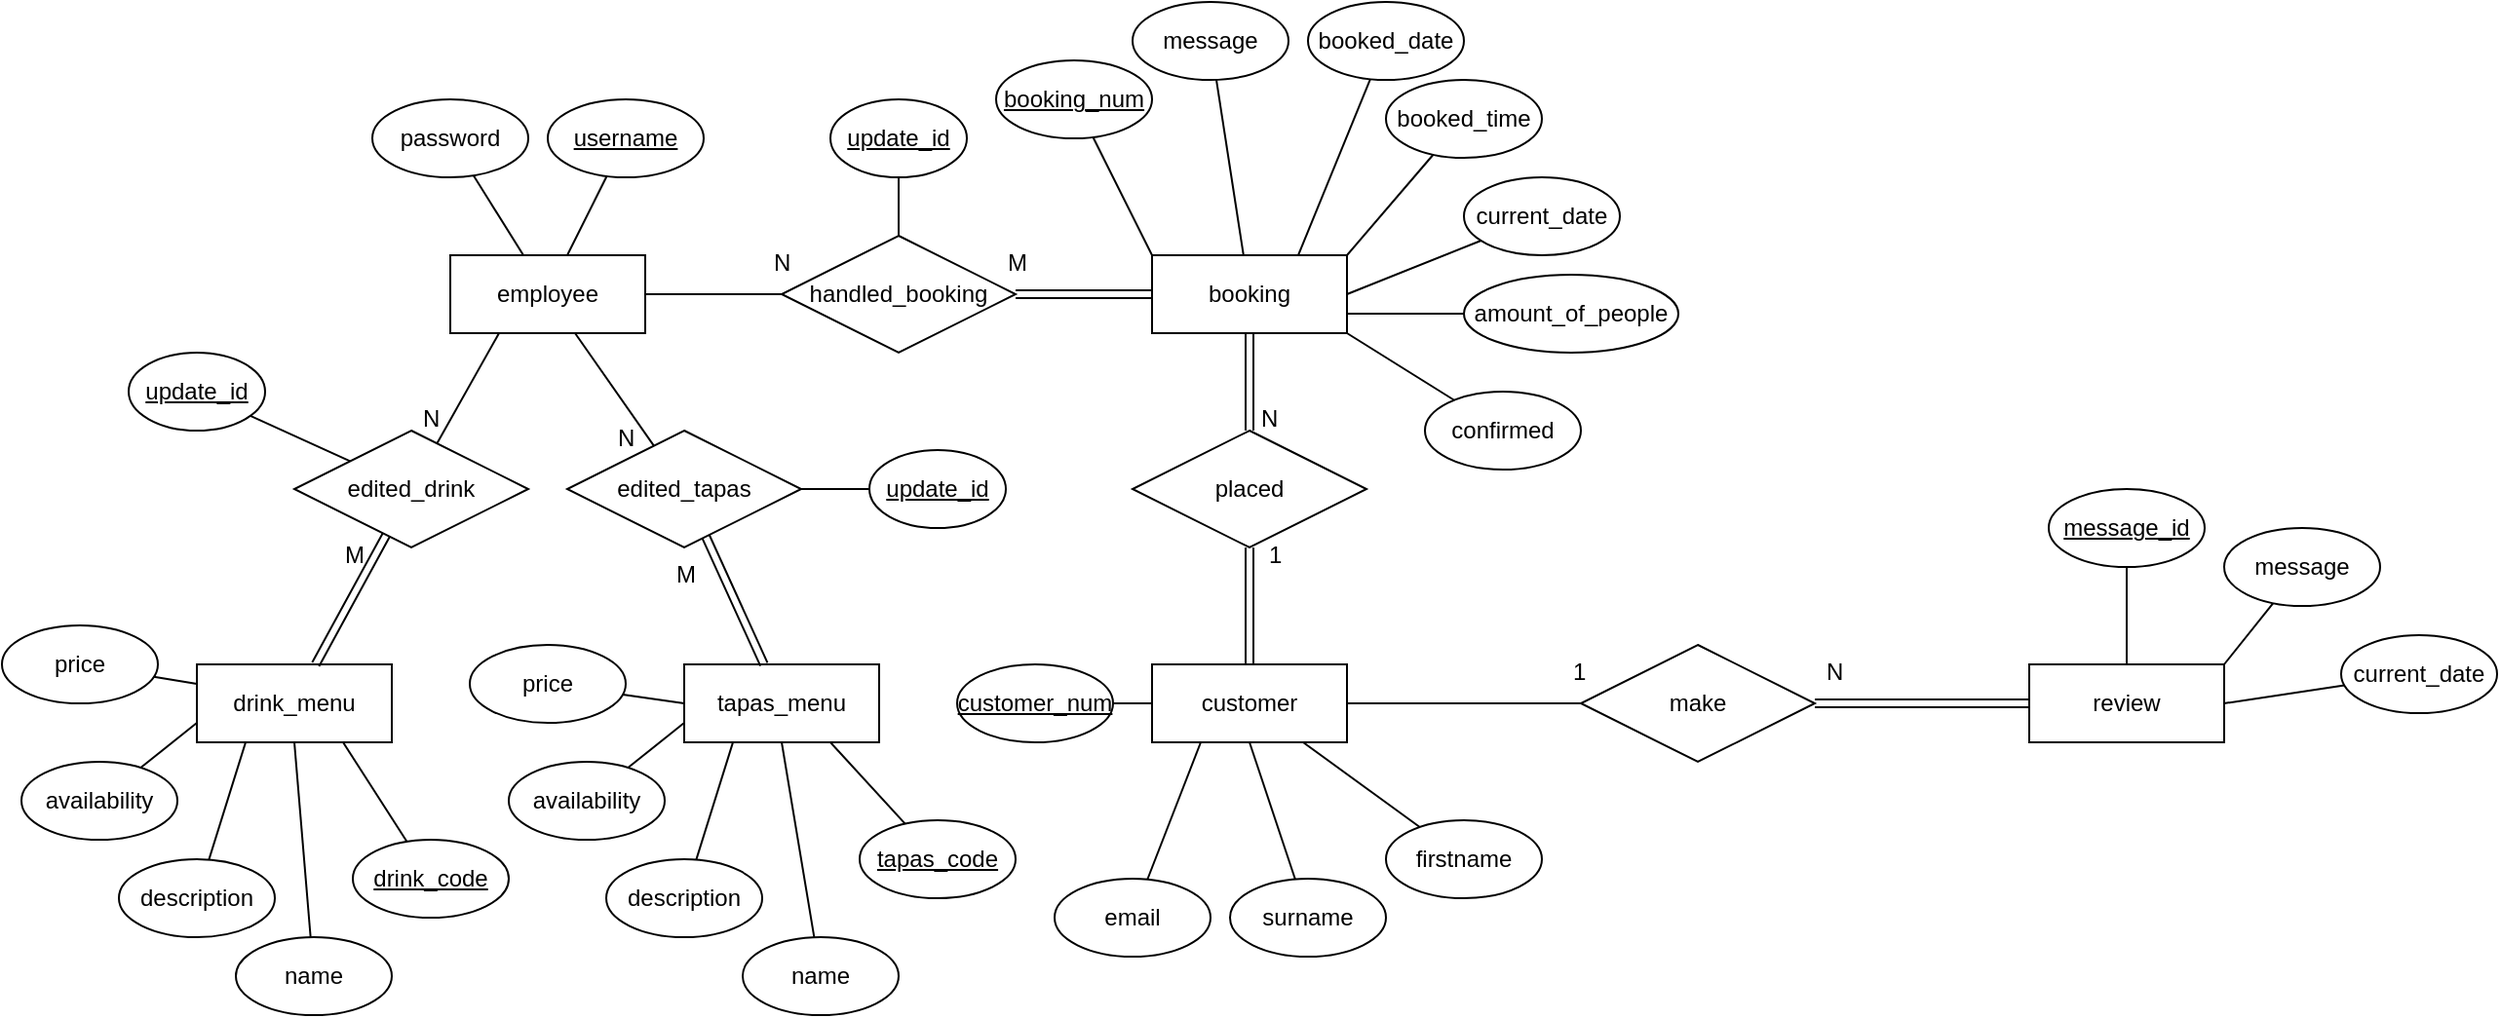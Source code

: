 <mxfile>
    <diagram id="PV1fgFMRrwFtSbI5y1DP" name="Page-1">
        <mxGraphModel dx="1940" dy="556" grid="1" gridSize="10" guides="1" tooltips="1" connect="1" arrows="1" fold="1" page="1" pageScale="1" pageWidth="850" pageHeight="1100" math="0" shadow="0">
            <root>
                <mxCell id="0"/>
                <mxCell id="1" parent="0"/>
                <mxCell id="19" style="edgeStyle=none;html=1;endArrow=none;endFill=0;" parent="1" source="3" target="11" edge="1">
                    <mxGeometry relative="1" as="geometry"/>
                </mxCell>
                <mxCell id="21" style="edgeStyle=none;html=1;entryX=0;entryY=0.5;entryDx=0;entryDy=0;endArrow=none;endFill=0;" parent="1" source="3" target="12" edge="1">
                    <mxGeometry relative="1" as="geometry"/>
                </mxCell>
                <mxCell id="3" value="employee" style="whiteSpace=wrap;html=1;align=center;" parent="1" vertex="1">
                    <mxGeometry x="-500" y="350" width="100" height="40" as="geometry"/>
                </mxCell>
                <mxCell id="5" value="tapas_menu" style="whiteSpace=wrap;html=1;align=center;" parent="1" vertex="1">
                    <mxGeometry x="-380" y="560" width="100" height="40" as="geometry"/>
                </mxCell>
                <mxCell id="24" style="edgeStyle=none;html=1;entryX=0.5;entryY=1;entryDx=0;entryDy=0;endArrow=none;endFill=0;shape=link;" parent="1" source="6" target="13" edge="1">
                    <mxGeometry relative="1" as="geometry"/>
                </mxCell>
                <mxCell id="92" style="edgeStyle=none;html=1;entryX=0;entryY=0.5;entryDx=0;entryDy=0;endArrow=none;endFill=0;" parent="1" source="6" target="91" edge="1">
                    <mxGeometry relative="1" as="geometry"/>
                </mxCell>
                <mxCell id="6" value="customer" style="whiteSpace=wrap;html=1;align=center;" parent="1" vertex="1">
                    <mxGeometry x="-140" y="560" width="100" height="40" as="geometry"/>
                </mxCell>
                <mxCell id="7" value="booking" style="whiteSpace=wrap;html=1;align=center;" parent="1" vertex="1">
                    <mxGeometry x="-140" y="350" width="100" height="40" as="geometry"/>
                </mxCell>
                <mxCell id="20" style="edgeStyle=none;html=1;endArrow=none;endFill=0;shape=link;" parent="1" source="11" target="5" edge="1">
                    <mxGeometry relative="1" as="geometry"/>
                </mxCell>
                <mxCell id="11" value="edited_tapas" style="shape=rhombus;perimeter=rhombusPerimeter;whiteSpace=wrap;html=1;align=center;" parent="1" vertex="1">
                    <mxGeometry x="-440" y="440" width="120" height="60" as="geometry"/>
                </mxCell>
                <mxCell id="22" style="edgeStyle=none;html=1;entryX=0;entryY=0.5;entryDx=0;entryDy=0;endArrow=none;endFill=0;shape=link;" parent="1" source="12" target="7" edge="1">
                    <mxGeometry relative="1" as="geometry"/>
                </mxCell>
                <mxCell id="12" value="handled_booking" style="shape=rhombus;perimeter=rhombusPerimeter;whiteSpace=wrap;html=1;align=center;" parent="1" vertex="1">
                    <mxGeometry x="-330" y="340" width="120" height="60" as="geometry"/>
                </mxCell>
                <mxCell id="23" style="edgeStyle=none;html=1;entryX=0.5;entryY=1;entryDx=0;entryDy=0;endArrow=none;endFill=0;shape=link;" parent="1" source="13" target="7" edge="1">
                    <mxGeometry relative="1" as="geometry"/>
                </mxCell>
                <mxCell id="13" value="placed" style="shape=rhombus;perimeter=rhombusPerimeter;whiteSpace=wrap;html=1;align=center;" parent="1" vertex="1">
                    <mxGeometry x="-150" y="440" width="120" height="60" as="geometry"/>
                </mxCell>
                <mxCell id="27" value="N" style="text;strokeColor=none;fillColor=none;spacingLeft=4;spacingRight=4;overflow=hidden;rotatable=0;points=[[0,0.5],[1,0.5]];portConstraint=eastwest;fontSize=12;whiteSpace=wrap;html=1;" parent="1" vertex="1">
                    <mxGeometry x="-420" y="430" width="40" height="30" as="geometry"/>
                </mxCell>
                <mxCell id="29" value="M" style="text;strokeColor=none;fillColor=none;spacingLeft=4;spacingRight=4;overflow=hidden;rotatable=0;points=[[0,0.5],[1,0.5]];portConstraint=eastwest;fontSize=12;whiteSpace=wrap;html=1;" parent="1" vertex="1">
                    <mxGeometry x="-390" y="500" width="40" height="30" as="geometry"/>
                </mxCell>
                <mxCell id="30" value="M" style="text;strokeColor=none;fillColor=none;spacingLeft=4;spacingRight=4;overflow=hidden;rotatable=0;points=[[0,0.5],[1,0.5]];portConstraint=eastwest;fontSize=12;whiteSpace=wrap;html=1;" parent="1" vertex="1">
                    <mxGeometry x="-220" y="340" width="40" height="30" as="geometry"/>
                </mxCell>
                <mxCell id="31" value="N" style="text;strokeColor=none;fillColor=none;spacingLeft=4;spacingRight=4;overflow=hidden;rotatable=0;points=[[0,0.5],[1,0.5]];portConstraint=eastwest;fontSize=12;whiteSpace=wrap;html=1;" parent="1" vertex="1">
                    <mxGeometry x="-340" y="340" width="30" height="30" as="geometry"/>
                </mxCell>
                <mxCell id="32" value="1" style="text;strokeColor=none;fillColor=none;spacingLeft=4;spacingRight=4;overflow=hidden;rotatable=0;points=[[0,0.5],[1,0.5]];portConstraint=eastwest;fontSize=12;whiteSpace=wrap;html=1;" parent="1" vertex="1">
                    <mxGeometry x="-86" y="490" width="40" height="30" as="geometry"/>
                </mxCell>
                <mxCell id="33" value="N" style="text;strokeColor=none;fillColor=none;spacingLeft=4;spacingRight=4;overflow=hidden;rotatable=0;points=[[0,0.5],[1,0.5]];portConstraint=eastwest;fontSize=12;whiteSpace=wrap;html=1;" parent="1" vertex="1">
                    <mxGeometry x="-90" y="420" width="30" height="30" as="geometry"/>
                </mxCell>
                <mxCell id="38" style="edgeStyle=none;html=1;endArrow=none;endFill=0;" parent="1" source="34" target="3" edge="1">
                    <mxGeometry relative="1" as="geometry"/>
                </mxCell>
                <mxCell id="34" value="username" style="ellipse;whiteSpace=wrap;html=1;align=center;fontStyle=4;" parent="1" vertex="1">
                    <mxGeometry x="-450" y="270" width="80" height="40" as="geometry"/>
                </mxCell>
                <mxCell id="37" style="edgeStyle=none;html=1;endArrow=none;endFill=0;" parent="1" source="35" target="3" edge="1">
                    <mxGeometry relative="1" as="geometry"/>
                </mxCell>
                <mxCell id="35" value="password" style="ellipse;whiteSpace=wrap;html=1;align=center;" parent="1" vertex="1">
                    <mxGeometry x="-540" y="270" width="80" height="40" as="geometry"/>
                </mxCell>
                <mxCell id="39" style="edgeStyle=none;html=1;endArrow=none;endFill=0;exitX=0.25;exitY=1;exitDx=0;exitDy=0;" parent="1" source="3" target="42" edge="1">
                    <mxGeometry relative="1" as="geometry">
                        <mxPoint x="-602" y="390" as="sourcePoint"/>
                    </mxGeometry>
                </mxCell>
                <mxCell id="40" value="drink_menu" style="whiteSpace=wrap;html=1;align=center;" parent="1" vertex="1">
                    <mxGeometry x="-630" y="560" width="100" height="40" as="geometry"/>
                </mxCell>
                <mxCell id="41" style="edgeStyle=none;html=1;endArrow=none;endFill=0;shape=link;" parent="1" source="42" target="40" edge="1">
                    <mxGeometry relative="1" as="geometry"/>
                </mxCell>
                <mxCell id="42" value="edited_drink" style="shape=rhombus;perimeter=rhombusPerimeter;whiteSpace=wrap;html=1;align=center;" parent="1" vertex="1">
                    <mxGeometry x="-580" y="440" width="120" height="60" as="geometry"/>
                </mxCell>
                <mxCell id="43" value="N" style="text;strokeColor=none;fillColor=none;spacingLeft=4;spacingRight=4;overflow=hidden;rotatable=0;points=[[0,0.5],[1,0.5]];portConstraint=eastwest;fontSize=12;whiteSpace=wrap;html=1;" parent="1" vertex="1">
                    <mxGeometry x="-520" y="420" width="40" height="30" as="geometry"/>
                </mxCell>
                <mxCell id="44" value="M" style="text;strokeColor=none;fillColor=none;spacingLeft=4;spacingRight=4;overflow=hidden;rotatable=0;points=[[0,0.5],[1,0.5]];portConstraint=eastwest;fontSize=12;whiteSpace=wrap;html=1;" parent="1" vertex="1">
                    <mxGeometry x="-560" y="490" width="40" height="30" as="geometry"/>
                </mxCell>
                <mxCell id="52" style="edgeStyle=none;html=1;entryX=0.75;entryY=1;entryDx=0;entryDy=0;endArrow=none;endFill=0;" parent="1" source="45" target="40" edge="1">
                    <mxGeometry relative="1" as="geometry"/>
                </mxCell>
                <mxCell id="45" value="drink_code" style="ellipse;whiteSpace=wrap;html=1;align=center;fontStyle=4;" parent="1" vertex="1">
                    <mxGeometry x="-550" y="650" width="80" height="40" as="geometry"/>
                </mxCell>
                <mxCell id="51" style="edgeStyle=none;html=1;entryX=0.5;entryY=1;entryDx=0;entryDy=0;endArrow=none;endFill=0;" parent="1" source="46" target="40" edge="1">
                    <mxGeometry relative="1" as="geometry"/>
                </mxCell>
                <mxCell id="46" value="name" style="ellipse;whiteSpace=wrap;html=1;align=center;" parent="1" vertex="1">
                    <mxGeometry x="-610" y="700" width="80" height="40" as="geometry"/>
                </mxCell>
                <mxCell id="50" style="edgeStyle=none;html=1;entryX=0.25;entryY=1;entryDx=0;entryDy=0;endArrow=none;endFill=0;" parent="1" source="47" target="40" edge="1">
                    <mxGeometry relative="1" as="geometry"/>
                </mxCell>
                <mxCell id="47" value="description" style="ellipse;whiteSpace=wrap;html=1;align=center;" parent="1" vertex="1">
                    <mxGeometry x="-670" y="660" width="80" height="40" as="geometry"/>
                </mxCell>
                <mxCell id="49" style="edgeStyle=none;html=1;entryX=0;entryY=0.75;entryDx=0;entryDy=0;endArrow=none;endFill=0;" parent="1" source="48" target="40" edge="1">
                    <mxGeometry relative="1" as="geometry"/>
                </mxCell>
                <mxCell id="48" value="availability" style="ellipse;whiteSpace=wrap;html=1;align=center;" parent="1" vertex="1">
                    <mxGeometry x="-720" y="610" width="80" height="40" as="geometry"/>
                </mxCell>
                <mxCell id="53" style="edgeStyle=none;html=1;entryX=0.75;entryY=1;entryDx=0;entryDy=0;endArrow=none;endFill=0;" parent="1" source="54" target="5" edge="1">
                    <mxGeometry relative="1" as="geometry">
                        <mxPoint x="-275" y="630" as="targetPoint"/>
                    </mxGeometry>
                </mxCell>
                <mxCell id="54" value="tapas_code" style="ellipse;whiteSpace=wrap;html=1;align=center;fontStyle=4;" parent="1" vertex="1">
                    <mxGeometry x="-290" y="640" width="80" height="40" as="geometry"/>
                </mxCell>
                <mxCell id="55" style="edgeStyle=none;html=1;entryX=0.5;entryY=1;entryDx=0;entryDy=0;endArrow=none;endFill=0;" parent="1" source="56" target="5" edge="1">
                    <mxGeometry relative="1" as="geometry">
                        <mxPoint x="-325" y="630" as="targetPoint"/>
                    </mxGeometry>
                </mxCell>
                <mxCell id="56" value="name" style="ellipse;whiteSpace=wrap;html=1;align=center;" parent="1" vertex="1">
                    <mxGeometry x="-350" y="700" width="80" height="40" as="geometry"/>
                </mxCell>
                <mxCell id="57" style="edgeStyle=none;html=1;entryX=0.25;entryY=1;entryDx=0;entryDy=0;endArrow=none;endFill=0;" parent="1" source="58" target="5" edge="1">
                    <mxGeometry relative="1" as="geometry">
                        <mxPoint x="-350" y="630" as="targetPoint"/>
                    </mxGeometry>
                </mxCell>
                <mxCell id="58" value="description" style="ellipse;whiteSpace=wrap;html=1;align=center;" parent="1" vertex="1">
                    <mxGeometry x="-420" y="660" width="80" height="40" as="geometry"/>
                </mxCell>
                <mxCell id="59" style="edgeStyle=none;html=1;entryX=0;entryY=0.75;entryDx=0;entryDy=0;endArrow=none;endFill=0;" parent="1" source="60" target="5" edge="1">
                    <mxGeometry relative="1" as="geometry">
                        <mxPoint x="-350" y="610" as="targetPoint"/>
                    </mxGeometry>
                </mxCell>
                <mxCell id="60" value="availability" style="ellipse;whiteSpace=wrap;html=1;align=center;" parent="1" vertex="1">
                    <mxGeometry x="-470" y="610" width="80" height="40" as="geometry"/>
                </mxCell>
                <mxCell id="62" style="edgeStyle=none;html=1;entryX=0;entryY=0.25;entryDx=0;entryDy=0;endArrow=none;endFill=0;" parent="1" source="61" target="40" edge="1">
                    <mxGeometry relative="1" as="geometry"/>
                </mxCell>
                <mxCell id="61" value="price" style="ellipse;whiteSpace=wrap;html=1;align=center;" parent="1" vertex="1">
                    <mxGeometry x="-730" y="540" width="80" height="40" as="geometry"/>
                </mxCell>
                <mxCell id="63" style="edgeStyle=none;html=1;entryX=0;entryY=0.25;entryDx=0;entryDy=0;endArrow=none;endFill=0;" parent="1" source="64" edge="1">
                    <mxGeometry relative="1" as="geometry">
                        <mxPoint x="-380" y="580" as="targetPoint"/>
                    </mxGeometry>
                </mxCell>
                <mxCell id="64" value="price" style="ellipse;whiteSpace=wrap;html=1;align=center;" parent="1" vertex="1">
                    <mxGeometry x="-490" y="550" width="80" height="40" as="geometry"/>
                </mxCell>
                <mxCell id="81" style="edgeStyle=none;html=1;entryX=0;entryY=0;entryDx=0;entryDy=0;endArrow=none;endFill=0;" parent="1" source="65" target="7" edge="1">
                    <mxGeometry relative="1" as="geometry"/>
                </mxCell>
                <mxCell id="65" value="booking_num" style="ellipse;whiteSpace=wrap;html=1;align=center;fontStyle=4;" parent="1" vertex="1">
                    <mxGeometry x="-220" y="250" width="80" height="40" as="geometry"/>
                </mxCell>
                <mxCell id="74" style="edgeStyle=none;html=1;endArrow=none;endFill=0;" parent="1" source="66" target="6" edge="1">
                    <mxGeometry relative="1" as="geometry"/>
                </mxCell>
                <mxCell id="66" value="firstname" style="ellipse;whiteSpace=wrap;html=1;align=center;" parent="1" vertex="1">
                    <mxGeometry x="-20" y="640" width="80" height="40" as="geometry"/>
                </mxCell>
                <mxCell id="73" style="edgeStyle=none;html=1;endArrow=none;endFill=0;entryX=0.5;entryY=1;entryDx=0;entryDy=0;" parent="1" source="67" target="6" edge="1">
                    <mxGeometry relative="1" as="geometry"/>
                </mxCell>
                <mxCell id="67" value="surname" style="ellipse;whiteSpace=wrap;html=1;align=center;" parent="1" vertex="1">
                    <mxGeometry x="-100" y="670" width="80" height="40" as="geometry"/>
                </mxCell>
                <mxCell id="72" style="edgeStyle=none;html=1;entryX=0.25;entryY=1;entryDx=0;entryDy=0;endArrow=none;endFill=0;" parent="1" source="68" target="6" edge="1">
                    <mxGeometry relative="1" as="geometry"/>
                </mxCell>
                <mxCell id="68" value="email" style="ellipse;whiteSpace=wrap;html=1;align=center;" parent="1" vertex="1">
                    <mxGeometry x="-190" y="670" width="80" height="40" as="geometry"/>
                </mxCell>
                <mxCell id="75" style="edgeStyle=none;html=1;endArrow=none;endFill=0;" parent="1" source="70" target="6" edge="1">
                    <mxGeometry relative="1" as="geometry"/>
                </mxCell>
                <mxCell id="70" value="&lt;u&gt;customer_num&lt;/u&gt;" style="ellipse;whiteSpace=wrap;html=1;align=center;" parent="1" vertex="1">
                    <mxGeometry x="-240" y="560" width="80" height="40" as="geometry"/>
                </mxCell>
                <mxCell id="76" value="booked_date" style="ellipse;whiteSpace=wrap;html=1;align=center;" parent="1" vertex="1">
                    <mxGeometry x="-60" y="220" width="80" height="40" as="geometry"/>
                </mxCell>
                <mxCell id="85" style="edgeStyle=none;html=1;entryX=1;entryY=0.5;entryDx=0;entryDy=0;endArrow=none;endFill=0;" parent="1" source="77" target="7" edge="1">
                    <mxGeometry relative="1" as="geometry"/>
                </mxCell>
                <mxCell id="77" value="current_date" style="ellipse;whiteSpace=wrap;html=1;align=center;" parent="1" vertex="1">
                    <mxGeometry x="20" y="310" width="80" height="40" as="geometry"/>
                </mxCell>
                <mxCell id="84" style="edgeStyle=none;html=1;entryX=1;entryY=0;entryDx=0;entryDy=0;endArrow=none;endFill=0;" parent="1" source="78" target="7" edge="1">
                    <mxGeometry relative="1" as="geometry"/>
                </mxCell>
                <mxCell id="78" value="booked_time" style="ellipse;whiteSpace=wrap;html=1;align=center;" parent="1" vertex="1">
                    <mxGeometry x="-20" y="260" width="80" height="40" as="geometry"/>
                </mxCell>
                <mxCell id="86" style="edgeStyle=none;html=1;entryX=1;entryY=0.75;entryDx=0;entryDy=0;endArrow=none;endFill=0;" parent="1" source="79" target="7" edge="1">
                    <mxGeometry relative="1" as="geometry"/>
                </mxCell>
                <mxCell id="79" value="amount_of_people" style="ellipse;whiteSpace=wrap;html=1;align=center;" parent="1" vertex="1">
                    <mxGeometry x="20" y="360" width="110" height="40" as="geometry"/>
                </mxCell>
                <mxCell id="82" style="edgeStyle=none;html=1;endArrow=none;endFill=0;" parent="1" source="80" target="7" edge="1">
                    <mxGeometry relative="1" as="geometry"/>
                </mxCell>
                <mxCell id="80" value="message" style="ellipse;whiteSpace=wrap;html=1;align=center;" parent="1" vertex="1">
                    <mxGeometry x="-150" y="220" width="80" height="40" as="geometry"/>
                </mxCell>
                <mxCell id="83" style="edgeStyle=none;html=1;entryX=0.75;entryY=0;entryDx=0;entryDy=0;endArrow=none;endFill=0;" parent="1" source="76" target="7" edge="1">
                    <mxGeometry relative="1" as="geometry"/>
                </mxCell>
                <mxCell id="90" style="edgeStyle=none;html=1;entryX=1;entryY=1;entryDx=0;entryDy=0;endArrow=none;endFill=0;" parent="1" source="89" target="7" edge="1">
                    <mxGeometry relative="1" as="geometry"/>
                </mxCell>
                <mxCell id="89" value="confirmed" style="ellipse;whiteSpace=wrap;html=1;align=center;" parent="1" vertex="1">
                    <mxGeometry y="420" width="80" height="40" as="geometry"/>
                </mxCell>
                <mxCell id="91" value="make" style="shape=rhombus;perimeter=rhombusPerimeter;whiteSpace=wrap;html=1;align=center;" parent="1" vertex="1">
                    <mxGeometry x="80" y="550" width="120" height="60" as="geometry"/>
                </mxCell>
                <mxCell id="95" style="edgeStyle=none;html=1;entryX=1;entryY=0.5;entryDx=0;entryDy=0;endArrow=none;endFill=0;shape=link;" parent="1" source="94" target="91" edge="1">
                    <mxGeometry relative="1" as="geometry"/>
                </mxCell>
                <mxCell id="94" value="review" style="whiteSpace=wrap;html=1;align=center;" parent="1" vertex="1">
                    <mxGeometry x="310" y="560" width="100" height="40" as="geometry"/>
                </mxCell>
                <mxCell id="96" value="1" style="text;strokeColor=none;fillColor=none;spacingLeft=4;spacingRight=4;overflow=hidden;rotatable=0;points=[[0,0.5],[1,0.5]];portConstraint=eastwest;fontSize=12;whiteSpace=wrap;html=1;" parent="1" vertex="1">
                    <mxGeometry x="70" y="550" width="40" height="30" as="geometry"/>
                </mxCell>
                <mxCell id="97" value="N" style="text;strokeColor=none;fillColor=none;spacingLeft=4;spacingRight=4;overflow=hidden;rotatable=0;points=[[0,0.5],[1,0.5]];portConstraint=eastwest;fontSize=12;whiteSpace=wrap;html=1;" parent="1" vertex="1">
                    <mxGeometry x="200" y="550" width="30" height="30" as="geometry"/>
                </mxCell>
                <mxCell id="100" style="edgeStyle=none;html=1;entryX=0.5;entryY=0;entryDx=0;entryDy=0;endArrow=none;endFill=0;" parent="1" source="98" target="94" edge="1">
                    <mxGeometry relative="1" as="geometry"/>
                </mxCell>
                <mxCell id="98" value="&lt;u&gt;message_id&lt;/u&gt;" style="ellipse;whiteSpace=wrap;html=1;align=center;" parent="1" vertex="1">
                    <mxGeometry x="320" y="470" width="80" height="40" as="geometry"/>
                </mxCell>
                <mxCell id="101" style="edgeStyle=none;html=1;entryX=1;entryY=0;entryDx=0;entryDy=0;endArrow=none;endFill=0;" parent="1" source="99" target="94" edge="1">
                    <mxGeometry relative="1" as="geometry"/>
                </mxCell>
                <mxCell id="99" value="message" style="ellipse;whiteSpace=wrap;html=1;align=center;" parent="1" vertex="1">
                    <mxGeometry x="410" y="490" width="80" height="40" as="geometry"/>
                </mxCell>
                <mxCell id="103" style="edgeStyle=none;html=1;entryX=1;entryY=0.5;entryDx=0;entryDy=0;endArrow=none;endFill=0;" parent="1" source="102" target="94" edge="1">
                    <mxGeometry relative="1" as="geometry"/>
                </mxCell>
                <mxCell id="102" value="current_date" style="ellipse;whiteSpace=wrap;html=1;align=center;" parent="1" vertex="1">
                    <mxGeometry x="470" y="545" width="80" height="40" as="geometry"/>
                </mxCell>
                <mxCell id="105" style="edgeStyle=none;html=1;entryX=0.5;entryY=0;entryDx=0;entryDy=0;endArrow=none;endFill=0;" edge="1" parent="1" source="104" target="12">
                    <mxGeometry relative="1" as="geometry"/>
                </mxCell>
                <mxCell id="104" value="update_id" style="ellipse;whiteSpace=wrap;html=1;align=center;fontStyle=4;" vertex="1" parent="1">
                    <mxGeometry x="-305" y="270" width="70" height="40" as="geometry"/>
                </mxCell>
                <mxCell id="109" style="edgeStyle=none;html=1;endArrow=none;endFill=0;" edge="1" parent="1" source="106" target="42">
                    <mxGeometry relative="1" as="geometry"/>
                </mxCell>
                <mxCell id="106" value="update_id" style="ellipse;whiteSpace=wrap;html=1;align=center;fontStyle=4;" vertex="1" parent="1">
                    <mxGeometry x="-665" y="400" width="70" height="40" as="geometry"/>
                </mxCell>
                <mxCell id="108" style="edgeStyle=none;html=1;entryX=1;entryY=0.5;entryDx=0;entryDy=0;endArrow=none;endFill=0;" edge="1" parent="1" source="107" target="11">
                    <mxGeometry relative="1" as="geometry"/>
                </mxCell>
                <mxCell id="107" value="update_id" style="ellipse;whiteSpace=wrap;html=1;align=center;fontStyle=4;" vertex="1" parent="1">
                    <mxGeometry x="-285" y="450" width="70" height="40" as="geometry"/>
                </mxCell>
            </root>
        </mxGraphModel>
    </diagram>
</mxfile>